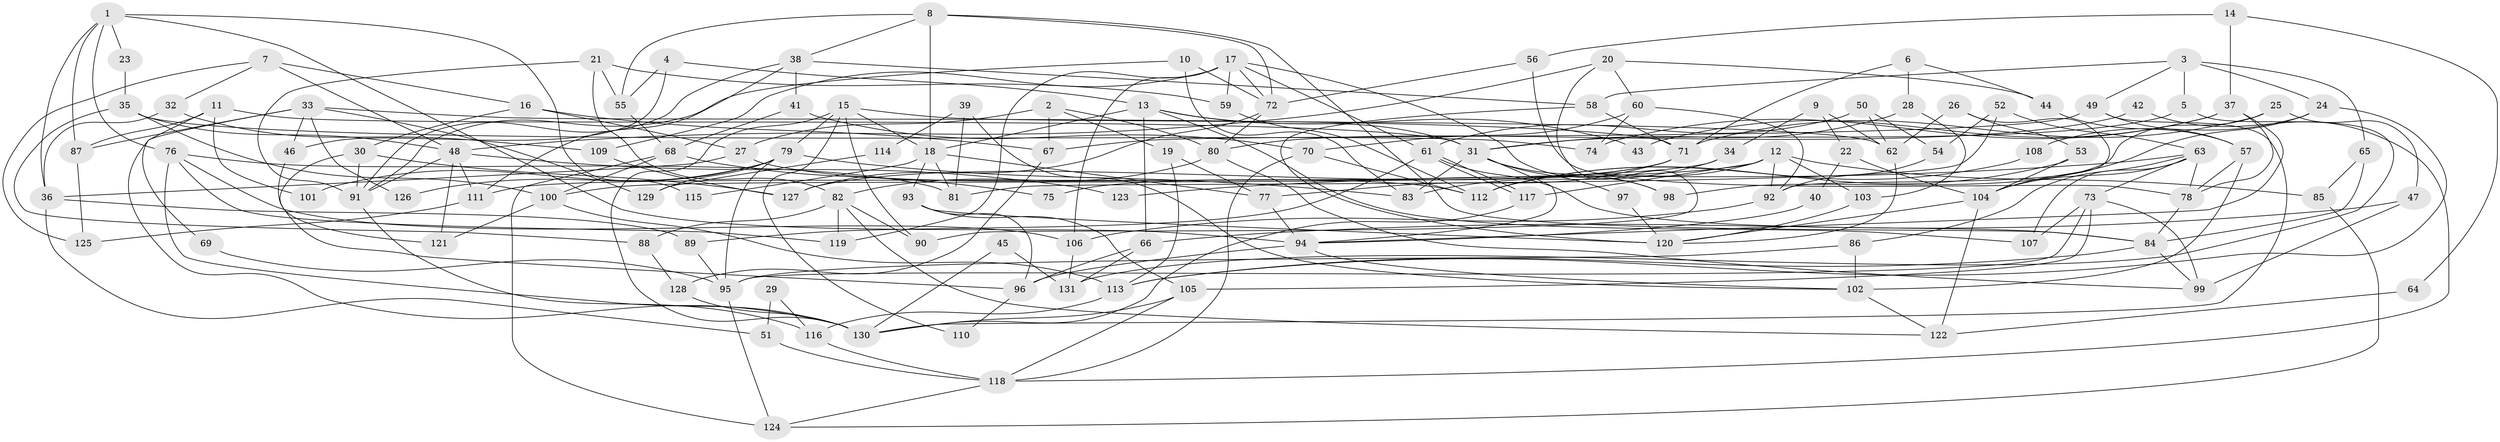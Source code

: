 // coarse degree distribution, {6: 0.12790697674418605, 7: 0.13953488372093023, 4: 0.1744186046511628, 9: 0.05813953488372093, 5: 0.06976744186046512, 3: 0.22093023255813954, 8: 0.05813953488372093, 10: 0.03488372093023256, 2: 0.11627906976744186}
// Generated by graph-tools (version 1.1) at 2025/41/03/06/25 10:41:58]
// undirected, 131 vertices, 262 edges
graph export_dot {
graph [start="1"]
  node [color=gray90,style=filled];
  1;
  2;
  3;
  4;
  5;
  6;
  7;
  8;
  9;
  10;
  11;
  12;
  13;
  14;
  15;
  16;
  17;
  18;
  19;
  20;
  21;
  22;
  23;
  24;
  25;
  26;
  27;
  28;
  29;
  30;
  31;
  32;
  33;
  34;
  35;
  36;
  37;
  38;
  39;
  40;
  41;
  42;
  43;
  44;
  45;
  46;
  47;
  48;
  49;
  50;
  51;
  52;
  53;
  54;
  55;
  56;
  57;
  58;
  59;
  60;
  61;
  62;
  63;
  64;
  65;
  66;
  67;
  68;
  69;
  70;
  71;
  72;
  73;
  74;
  75;
  76;
  77;
  78;
  79;
  80;
  81;
  82;
  83;
  84;
  85;
  86;
  87;
  88;
  89;
  90;
  91;
  92;
  93;
  94;
  95;
  96;
  97;
  98;
  99;
  100;
  101;
  102;
  103;
  104;
  105;
  106;
  107;
  108;
  109;
  110;
  111;
  112;
  113;
  114;
  115;
  116;
  117;
  118;
  119;
  120;
  121;
  122;
  123;
  124;
  125;
  126;
  127;
  128;
  129;
  130;
  131;
  1 -- 87;
  1 -- 94;
  1 -- 23;
  1 -- 36;
  1 -- 76;
  1 -- 115;
  2 -- 80;
  2 -- 19;
  2 -- 27;
  2 -- 67;
  3 -- 58;
  3 -- 24;
  3 -- 5;
  3 -- 49;
  3 -- 65;
  4 -- 13;
  4 -- 55;
  4 -- 46;
  5 -- 131;
  5 -- 31;
  6 -- 44;
  6 -- 71;
  6 -- 28;
  7 -- 32;
  7 -- 16;
  7 -- 48;
  7 -- 125;
  8 -- 55;
  8 -- 84;
  8 -- 18;
  8 -- 38;
  8 -- 72;
  9 -- 34;
  9 -- 62;
  9 -- 22;
  10 -- 72;
  10 -- 91;
  10 -- 83;
  11 -- 87;
  11 -- 31;
  11 -- 69;
  11 -- 101;
  12 -- 100;
  12 -- 117;
  12 -- 85;
  12 -- 92;
  12 -- 103;
  12 -- 112;
  13 -- 18;
  13 -- 31;
  13 -- 43;
  13 -- 66;
  13 -- 107;
  14 -- 56;
  14 -- 37;
  14 -- 64;
  15 -- 18;
  15 -- 62;
  15 -- 79;
  15 -- 90;
  15 -- 110;
  15 -- 130;
  16 -- 27;
  16 -- 30;
  16 -- 67;
  17 -- 72;
  17 -- 61;
  17 -- 59;
  17 -- 98;
  17 -- 106;
  17 -- 109;
  17 -- 119;
  18 -- 77;
  18 -- 81;
  18 -- 93;
  18 -- 115;
  19 -- 77;
  19 -- 113;
  20 -- 90;
  20 -- 60;
  20 -- 44;
  20 -- 48;
  21 -- 91;
  21 -- 59;
  21 -- 55;
  21 -- 82;
  22 -- 104;
  22 -- 40;
  23 -- 35;
  24 -- 104;
  24 -- 113;
  24 -- 108;
  25 -- 98;
  25 -- 71;
  25 -- 47;
  26 -- 62;
  26 -- 92;
  26 -- 53;
  27 -- 112;
  27 -- 36;
  28 -- 103;
  28 -- 31;
  29 -- 51;
  29 -- 116;
  30 -- 96;
  30 -- 91;
  30 -- 127;
  31 -- 83;
  31 -- 94;
  31 -- 97;
  31 -- 98;
  32 -- 109;
  32 -- 36;
  33 -- 130;
  33 -- 46;
  33 -- 71;
  33 -- 87;
  33 -- 126;
  33 -- 129;
  34 -- 111;
  34 -- 83;
  35 -- 88;
  35 -- 48;
  35 -- 74;
  35 -- 100;
  36 -- 51;
  36 -- 89;
  37 -- 94;
  37 -- 74;
  37 -- 43;
  37 -- 78;
  38 -- 91;
  38 -- 41;
  38 -- 58;
  38 -- 111;
  39 -- 102;
  39 -- 81;
  39 -- 114;
  40 -- 94;
  41 -- 70;
  41 -- 68;
  42 -- 80;
  42 -- 118;
  44 -- 57;
  45 -- 131;
  45 -- 130;
  46 -- 121;
  47 -- 99;
  47 -- 66;
  48 -- 91;
  48 -- 111;
  48 -- 121;
  48 -- 123;
  49 -- 67;
  49 -- 57;
  49 -- 130;
  50 -- 61;
  50 -- 54;
  50 -- 62;
  51 -- 118;
  52 -- 81;
  52 -- 63;
  52 -- 54;
  53 -- 104;
  53 -- 112;
  54 -- 92;
  55 -- 68;
  56 -- 78;
  56 -- 72;
  57 -- 102;
  57 -- 78;
  58 -- 120;
  58 -- 71;
  59 -- 112;
  60 -- 92;
  60 -- 70;
  60 -- 74;
  61 -- 117;
  61 -- 117;
  61 -- 84;
  61 -- 89;
  62 -- 120;
  63 -- 73;
  63 -- 78;
  63 -- 86;
  63 -- 104;
  63 -- 107;
  63 -- 123;
  64 -- 122;
  65 -- 84;
  65 -- 85;
  66 -- 96;
  66 -- 131;
  67 -- 128;
  68 -- 124;
  68 -- 75;
  68 -- 100;
  69 -- 95;
  70 -- 118;
  70 -- 112;
  71 -- 75;
  71 -- 77;
  71 -- 127;
  72 -- 127;
  72 -- 80;
  73 -- 95;
  73 -- 107;
  73 -- 99;
  73 -- 105;
  76 -- 130;
  76 -- 81;
  76 -- 106;
  76 -- 119;
  77 -- 94;
  78 -- 84;
  79 -- 83;
  79 -- 95;
  79 -- 101;
  79 -- 126;
  79 -- 129;
  80 -- 82;
  80 -- 99;
  82 -- 119;
  82 -- 88;
  82 -- 90;
  82 -- 122;
  84 -- 99;
  84 -- 113;
  85 -- 124;
  86 -- 95;
  86 -- 102;
  87 -- 125;
  88 -- 128;
  89 -- 95;
  91 -- 116;
  92 -- 106;
  93 -- 105;
  93 -- 96;
  93 -- 120;
  94 -- 96;
  94 -- 102;
  95 -- 124;
  96 -- 110;
  97 -- 120;
  100 -- 113;
  100 -- 121;
  102 -- 122;
  103 -- 120;
  104 -- 122;
  104 -- 120;
  105 -- 130;
  105 -- 118;
  106 -- 131;
  108 -- 112;
  109 -- 127;
  111 -- 125;
  113 -- 116;
  114 -- 129;
  116 -- 118;
  117 -- 130;
  118 -- 124;
  128 -- 130;
}
